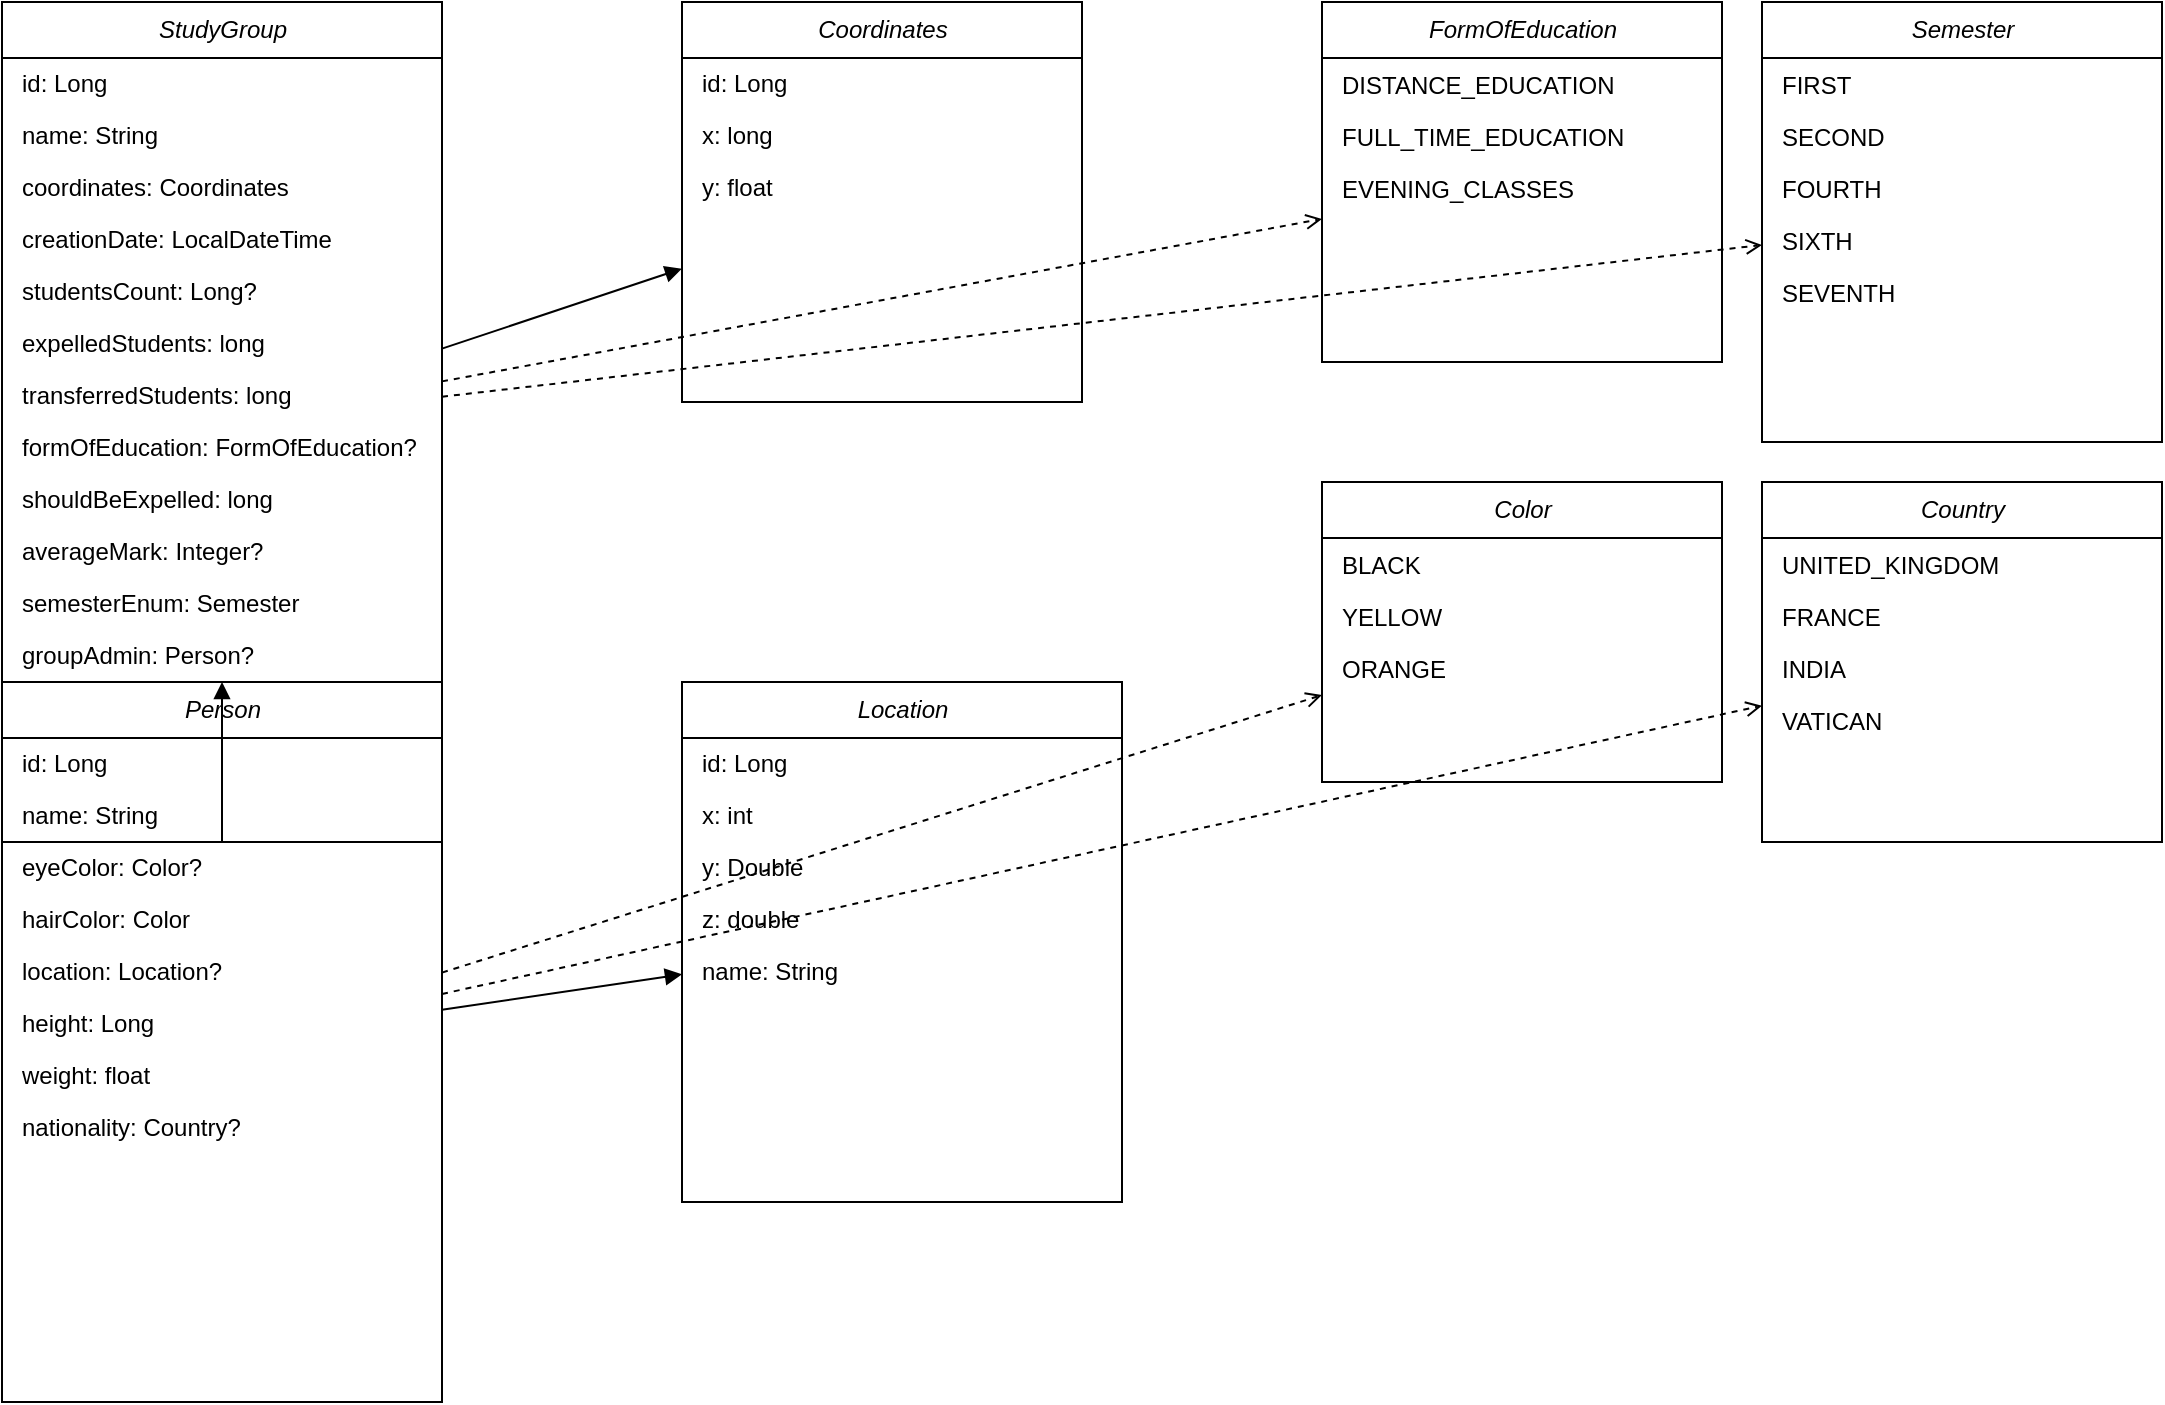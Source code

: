 <mxfile version="26.0.9">
  <diagram id="domain-class-diagram" name="Domain">
    <mxGraphModel dx="1280" dy="720" grid="1" gridSize="10" guides="1" tooltips="1" connect="1" arrows="1" fold="1" page="1" pageScale="1" pageWidth="1600" pageHeight="1200" math="0" shadow="0">
      <root>
        <mxCell id="0" />
        <mxCell id="1" parent="0" />

        <!-- StudyGroup class -->
        <mxCell id="StudyGroup" value="StudyGroup" style="swimlane;fontStyle=2;align=center;verticalAlign=top;childLayout=stackLayout;horizontal=1;startSize=28;horizontalStack=0;resizeParent=1;resizeLast=0;collapsible=0;marginBottom=0;rounded=0;shadow=0;strokeWidth=1;html=1;" parent="1" vertex="1">
          <mxGeometry x="200" y="120" width="220" height="420" as="geometry">
            <mxRectangle x="0" y="0" width="220" height="28" as="alternateBounds" />
          </mxGeometry>
        </mxCell>
        <mxCell id="sg-id" value="id: Long" style="text;html=1;align=left;verticalAlign=middle;resizable=0;points=[];autosize=1;spacingLeft=8;" vertex="1" parent="StudyGroup">
          <mxGeometry y="28" width="220" height="26" as="geometry" />
        </mxCell>
        <mxCell id="sg-name" value="name: String" style="text;html=1;align=left;verticalAlign=middle;resizable=0;autosize=1;spacingLeft=8;" vertex="1" parent="StudyGroup">
          <mxGeometry y="54" width="220" height="26" as="geometry" />
        </mxCell>
        <mxCell id="sg-coordinates" value="coordinates: Coordinates" style="text;html=1;align=left;verticalAlign=middle;resizable=0;autosize=1;spacingLeft=8;" vertex="1" parent="StudyGroup">
          <mxGeometry y="80" width="220" height="26" as="geometry" />
        </mxCell>
        <mxCell id="sg-creationDate" value="creationDate: LocalDateTime" style="text;html=1;align=left;verticalAlign=middle;resizable=0;autosize=1;spacingLeft=8;" vertex="1" parent="StudyGroup">
          <mxGeometry y="106" width="220" height="26" as="geometry" />
        </mxCell>
        <mxCell id="sg-studentsCount" value="studentsCount: Long?" style="text;html=1;align=left;verticalAlign=middle;resizable=0;autosize=1;spacingLeft=8;" vertex="1" parent="StudyGroup">
          <mxGeometry y="132" width="220" height="26" as="geometry" />
        </mxCell>
        <mxCell id="sg-expelled" value="expelledStudents: long" style="text;html=1;align=left;verticalAlign=middle;resizable=0;autosize=1;spacingLeft=8;" vertex="1" parent="StudyGroup">
          <mxGeometry y="158" width="220" height="26" as="geometry" />
        </mxCell>
        <mxCell id="sg-transferred" value="transferredStudents: long" style="text;html=1;align=left;verticalAlign=middle;resizable=0;autosize=1;spacingLeft=8;" vertex="1" parent="StudyGroup">
          <mxGeometry y="184" width="220" height="26" as="geometry" />
        </mxCell>
        <mxCell id="sg-form" value="formOfEducation: FormOfEducation?" style="text;html=1;align=left;verticalAlign=middle;resizable=0;autosize=1;spacingLeft=8;" vertex="1" parent="StudyGroup">
          <mxGeometry y="210" width="220" height="26" as="geometry" />
        </mxCell>
        <mxCell id="sg-should" value="shouldBeExpelled: long" style="text;html=1;align=left;verticalAlign=middle;resizable=0;autosize=1;spacingLeft=8;" vertex="1" parent="StudyGroup">
          <mxGeometry y="236" width="220" height="26" as="geometry" />
        </mxCell>
        <mxCell id="sg-average" value="averageMark: Integer?" style="text;html=1;align=left;verticalAlign=middle;resizable=0;autosize=1;spacingLeft=8;" vertex="1" parent="StudyGroup">
          <mxGeometry y="262" width="220" height="26" as="geometry" />
        </mxCell>
        <mxCell id="sg-semester" value="semesterEnum: Semester" style="text;html=1;align=left;verticalAlign=middle;resizable=0;autosize=1;spacingLeft=8;" vertex="1" parent="StudyGroup">
          <mxGeometry y="288" width="220" height="26" as="geometry" />
        </mxCell>
        <mxCell id="sg-admin" value="groupAdmin: Person?" style="text;html=1;align=left;verticalAlign=middle;resizable=0;autosize=1;spacingLeft=8;" vertex="1" parent="StudyGroup">
          <mxGeometry y="314" width="220" height="26" as="geometry" />
        </mxCell>

        <!-- Coordinates class -->
        <mxCell id="Coordinates" value="Coordinates" style="swimlane;fontStyle=2;align=center;verticalAlign=top;childLayout=stackLayout;horizontal=1;startSize=28;horizontalStack=0;resizeParent=1;collapsible=0;marginBottom=0;rounded=0;shadow=0;strokeWidth=1;html=1;" parent="1" vertex="1">
          <mxGeometry x="540" y="120" width="200" height="200" as="geometry" />
        </mxCell>
        <mxCell id="c-id" value="id: Long" style="text;html=1;align=left;verticalAlign=middle;resizable=0;autosize=1;spacingLeft=8;" vertex="1" parent="Coordinates">
          <mxGeometry y="28" width="200" height="26" as="geometry" />
        </mxCell>
        <mxCell id="c-x" value="x: long" style="text;html=1;align=left;verticalAlign=middle;resizable=0;autosize=1;spacingLeft=8;" vertex="1" parent="Coordinates">
          <mxGeometry y="54" width="200" height="26" as="geometry" />
        </mxCell>
        <mxCell id="c-y" value="y: float" style="text;html=1;align=left;verticalAlign=middle;resizable=0;autosize=1;spacingLeft=8;" vertex="1" parent="Coordinates">
          <mxGeometry y="80" width="200" height="26" as="geometry" />
        </mxCell>

        <!-- Person class -->
        <mxCell id="Person" value="Person" style="swimlane;fontStyle=2;align=center;verticalAlign=top;childLayout=stackLayout;horizontal=1;startSize=28;horizontalStack=0;resizeParent=1;collapsible=0;marginBottom=0;rounded=0;shadow=0;strokeWidth=1;html=1;" parent="1" vertex="1">
          <mxGeometry x="200" y="460" width="220" height="360" as="geometry" />
        </mxCell>
        <mxCell id="p-id" value="id: Long" style="text;html=1;align=left;verticalAlign=middle;resizable=0;autosize=1;spacingLeft=8;" vertex="1" parent="Person">
          <mxGeometry y="28" width="220" height="26" as="geometry" />
        </mxCell>
        <mxCell id="p-name" value="name: String" style="text;html=1;align=left;verticalAlign=middle;resizable=0;autosize=1;spacingLeft=8;" vertex="1" parent="Person">
          <mxGeometry y="54" width="220" height="26" as="geometry" />
        </mxCell>
        <mxCell id="p-eye" value="eyeColor: Color?" style="text;html=1;align=left;verticalAlign=middle;resizable=0;autosize=1;spacingLeft=8;" vertex="1" parent="Person">
          <mxGeometry y="80" width="220" height="26" as="geometry" />
        </mxCell>
        <mxCell id="p-hair" value="hairColor: Color" style="text;html=1;align=left;verticalAlign=middle;resizable=0;autosize=1;spacingLeft=8;" vertex="1" parent="Person">
          <mxGeometry y="106" width="220" height="26" as="geometry" />
        </mxCell>
        <mxCell id="p-location" value="location: Location?" style="text;html=1;align=left;verticalAlign=middle;resizable=0;autosize=1;spacingLeft=8;" vertex="1" parent="Person">
          <mxGeometry y="132" width="220" height="26" as="geometry" />
        </mxCell>
        <mxCell id="p-height" value="height: Long" style="text;html=1;align=left;verticalAlign=middle;resizable=0;autosize=1;spacingLeft=8;" vertex="1" parent="Person">
          <mxGeometry y="158" width="220" height="26" as="geometry" />
        </mxCell>
        <mxCell id="p-weight" value="weight: float" style="text;html=1;align=left;verticalAlign=middle;resizable=0;autosize=1;spacingLeft=8;" vertex="1" parent="Person">
          <mxGeometry y="184" width="220" height="26" as="geometry" />
        </mxCell>
        <mxCell id="p-nation" value="nationality: Country?" style="text;html=1;align=left;verticalAlign=middle;resizable=0;autosize=1;spacingLeft=8;" vertex="1" parent="Person">
          <mxGeometry y="210" width="220" height="26" as="geometry" />
        </mxCell>

        <!-- Location class -->
        <mxCell id="Location" value="Location" style="swimlane;fontStyle=2;align=center;verticalAlign=top;childLayout=stackLayout;horizontal=1;startSize=28;horizontalStack=0;resizeParent=1;collapsible=0;marginBottom=0;rounded=0;shadow=0;strokeWidth=1;html=1;" parent="1" vertex="1">
          <mxGeometry x="540" y="460" width="220" height="260" as="geometry" />
        </mxCell>
        <mxCell id="l-id" value="id: Long" style="text;html=1;align=left;verticalAlign=middle;resizable=0;autosize=1;spacingLeft=8;" vertex="1" parent="Location">
          <mxGeometry y="28" width="220" height="26" as="geometry" />
        </mxCell>
        <mxCell id="l-x" value="x: int" style="text;html=1;align=left;verticalAlign=middle;resizable=0;autosize=1;spacingLeft=8;" vertex="1" parent="Location">
          <mxGeometry y="54" width="220" height="26" as="geometry" />
        </mxCell>
        <mxCell id="l-y" value="y: Double" style="text;html=1;align=left;verticalAlign=middle;resizable=0;autosize=1;spacingLeft=8;" vertex="1" parent="Location">
          <mxGeometry y="80" width="220" height="26" as="geometry" />
        </mxCell>
        <mxCell id="l-z" value="z: double" style="text;html=1;align=left;verticalAlign=middle;resizable=0;autosize=1;spacingLeft=8;" vertex="1" parent="Location">
          <mxGeometry y="106" width="220" height="26" as="geometry" />
        </mxCell>
        <mxCell id="l-name" value="name: String" style="text;html=1;align=left;verticalAlign=middle;resizable=0;autosize=1;spacingLeft=8;" vertex="1" parent="Location">
          <mxGeometry y="132" width="220" height="26" as="geometry" />
        </mxCell>

        <!-- Enumerations -->
        <mxCell id="FormOfEducation" value="FormOfEducation" style="swimlane;fontStyle=2;align=center;verticalAlign=top;childLayout=stackLayout;horizontal=1;startSize=28;horizontalStack=0;resizeParent=1;collapsible=0;marginBottom=0;rounded=0;shadow=0;strokeWidth=1;html=1;" parent="1" vertex="1">
          <mxGeometry x="860" y="120" width="200" height="180" as="geometry" />
        </mxCell>
        <mxCell id="foe1" value="DISTANCE_EDUCATION" style="text;html=1;align=left;spacingLeft=8;" vertex="1" parent="FormOfEducation">
          <mxGeometry y="28" width="200" height="26" as="geometry" />
        </mxCell>
        <mxCell id="foe2" value="FULL_TIME_EDUCATION" style="text;html=1;align=left;spacingLeft=8;" vertex="1" parent="FormOfEducation">
          <mxGeometry y="54" width="200" height="26" as="geometry" />
        </mxCell>
        <mxCell id="foe3" value="EVENING_CLASSES" style="text;html=1;align=left;spacingLeft=8;" vertex="1" parent="FormOfEducation">
          <mxGeometry y="80" width="200" height="26" as="geometry" />
        </mxCell>

        <mxCell id="Semester" value="Semester" style="swimlane;fontStyle=2;align=center;verticalAlign=top;childLayout=stackLayout;horizontal=1;startSize=28;horizontalStack=0;resizeParent=1;collapsible=0;marginBottom=0;rounded=0;shadow=0;strokeWidth=1;html=1;" parent="1" vertex="1">
          <mxGeometry x="1080" y="120" width="200" height="220" as="geometry" />
        </mxCell>
        <mxCell id="sem1" value="FIRST" style="text;html=1;align=left;spacingLeft=8;" vertex="1" parent="Semester">
          <mxGeometry y="28" width="200" height="26" as="geometry" />
        </mxCell>
        <mxCell id="sem2" value="SECOND" style="text;html=1;align=left;spacingLeft=8;" vertex="1" parent="Semester">
          <mxGeometry y="54" width="200" height="26" as="geometry" />
        </mxCell>
        <mxCell id="sem3" value="FOURTH" style="text;html=1;align=left;spacingLeft=8;" vertex="1" parent="Semester">
          <mxGeometry y="80" width="200" height="26" as="geometry" />
        </mxCell>
        <mxCell id="sem4" value="SIXTH" style="text;html=1;align=left;spacingLeft=8;" vertex="1" parent="Semester">
          <mxGeometry y="106" width="200" height="26" as="geometry" />
        </mxCell>
        <mxCell id="sem5" value="SEVENTH" style="text;html=1;align=left;spacingLeft=8;" vertex="1" parent="Semester">
          <mxGeometry y="132" width="200" height="26" as="geometry" />
        </mxCell>

        <mxCell id="Color" value="Color" style="swimlane;fontStyle=2;align=center;verticalAlign=top;childLayout=stackLayout;horizontal=1;startSize=28;horizontalStack=0;resizeParent=1;collapsible=0;marginBottom=0;rounded=0;shadow=0;strokeWidth=1;html=1;" parent="1" vertex="1">
          <mxGeometry x="860" y="360" width="200" height="150" as="geometry" />
        </mxCell>
        <mxCell id="color1" value="BLACK" style="text;html=1;align=left;spacingLeft=8;" vertex="1" parent="Color">
          <mxGeometry y="28" width="200" height="26" as="geometry" />
        </mxCell>
        <mxCell id="color2" value="YELLOW" style="text;html=1;align=left;spacingLeft=8;" vertex="1" parent="Color">
          <mxGeometry y="54" width="200" height="26" as="geometry" />
        </mxCell>
        <mxCell id="color3" value="ORANGE" style="text;html=1;align=left;spacingLeft=8;" vertex="1" parent="Color">
          <mxGeometry y="80" width="200" height="26" as="geometry" />
        </mxCell>

        <mxCell id="Country" value="Country" style="swimlane;fontStyle=2;align=center;verticalAlign=top;childLayout=stackLayout;horizontal=1;startSize=28;horizontalStack=0;resizeParent=1;collapsible=0;marginBottom=0;rounded=0;shadow=0;strokeWidth=1;html=1;" parent="1" vertex="1">
          <mxGeometry x="1080" y="360" width="200" height="180" as="geometry" />
        </mxCell>
        <mxCell id="country1" value="UNITED_KINGDOM" style="text;html=1;align=left;spacingLeft=8;" vertex="1" parent="Country">
          <mxGeometry y="28" width="200" height="26" as="geometry" />
        </mxCell>
        <mxCell id="country2" value="FRANCE" style="text;html=1;align=left;spacingLeft=8;" vertex="1" parent="Country">
          <mxGeometry y="54" width="200" height="26" as="geometry" />
        </mxCell>
        <mxCell id="country3" value="INDIA" style="text;html=1;align=left;spacingLeft=8;" vertex="1" parent="Country">
          <mxGeometry y="80" width="200" height="26" as="geometry" />
        </mxCell>
        <mxCell id="country4" value="VATICAN" style="text;html=1;align=left;spacingLeft=8;" vertex="1" parent="Country">
          <mxGeometry y="106" width="200" height="26" as="geometry" />
        </mxCell>

        <!-- Relationships -->
        <mxCell id="edge-sg-coordinates" style="endArrow=block;endFill=1;strokeWidth=1;" parent="1" source="StudyGroup" target="Coordinates" edge="1">
          <mxGeometry relative="1" as="geometry" />
        </mxCell>
        <mxCell id="edge-sg-person" style="endArrow=block;endFill=1;strokeWidth=1;" parent="1" source="StudyGroup" target="Person" edge="1">
          <mxGeometry relative="1" as="geometry" />
        </mxCell>
        <mxCell id="edge-person-location" style="endArrow=block;endFill=1;strokeWidth=1;" parent="1" source="Person" target="Location" edge="1">
          <mxGeometry relative="1" as="geometry" />
        </mxCell>
        <mxCell id="edge-person-color" style="endArrow=open;dashed=1;strokeWidth=1;" parent="1" source="Person" target="Color" edge="1">
          <mxGeometry relative="1" as="geometry" />
        </mxCell>
        <mxCell id="edge-person-country" style="endArrow=open;dashed=1;strokeWidth=1;" parent="1" source="Person" target="Country" edge="1">
          <mxGeometry relative="1" as="geometry" />
        </mxCell>
        <mxCell id="edge-sg-form" style="endArrow=open;dashed=1;strokeWidth=1;" parent="1" source="StudyGroup" target="FormOfEducation" edge="1">
          <mxGeometry relative="1" as="geometry" />
        </mxCell>
        <mxCell id="edge-sg-semester" style="endArrow=open;dashed=1;strokeWidth=1;" parent="1" source="StudyGroup" target="Semester" edge="1">
          <mxGeometry relative="1" as="geometry" />
        </mxCell>
      </root>
    </mxGraphModel>
  </diagram>
</mxfile>
